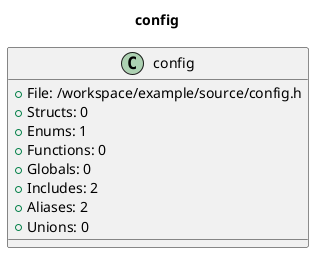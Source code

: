 @startuml
title config

class config {
    + File: /workspace/example/source/config.h
    + Structs: 0
    + Enums: 1
    + Functions: 0
    + Globals: 0
    + Includes: 2
    + Aliases: 2
    + Unions: 0
}

@enduml